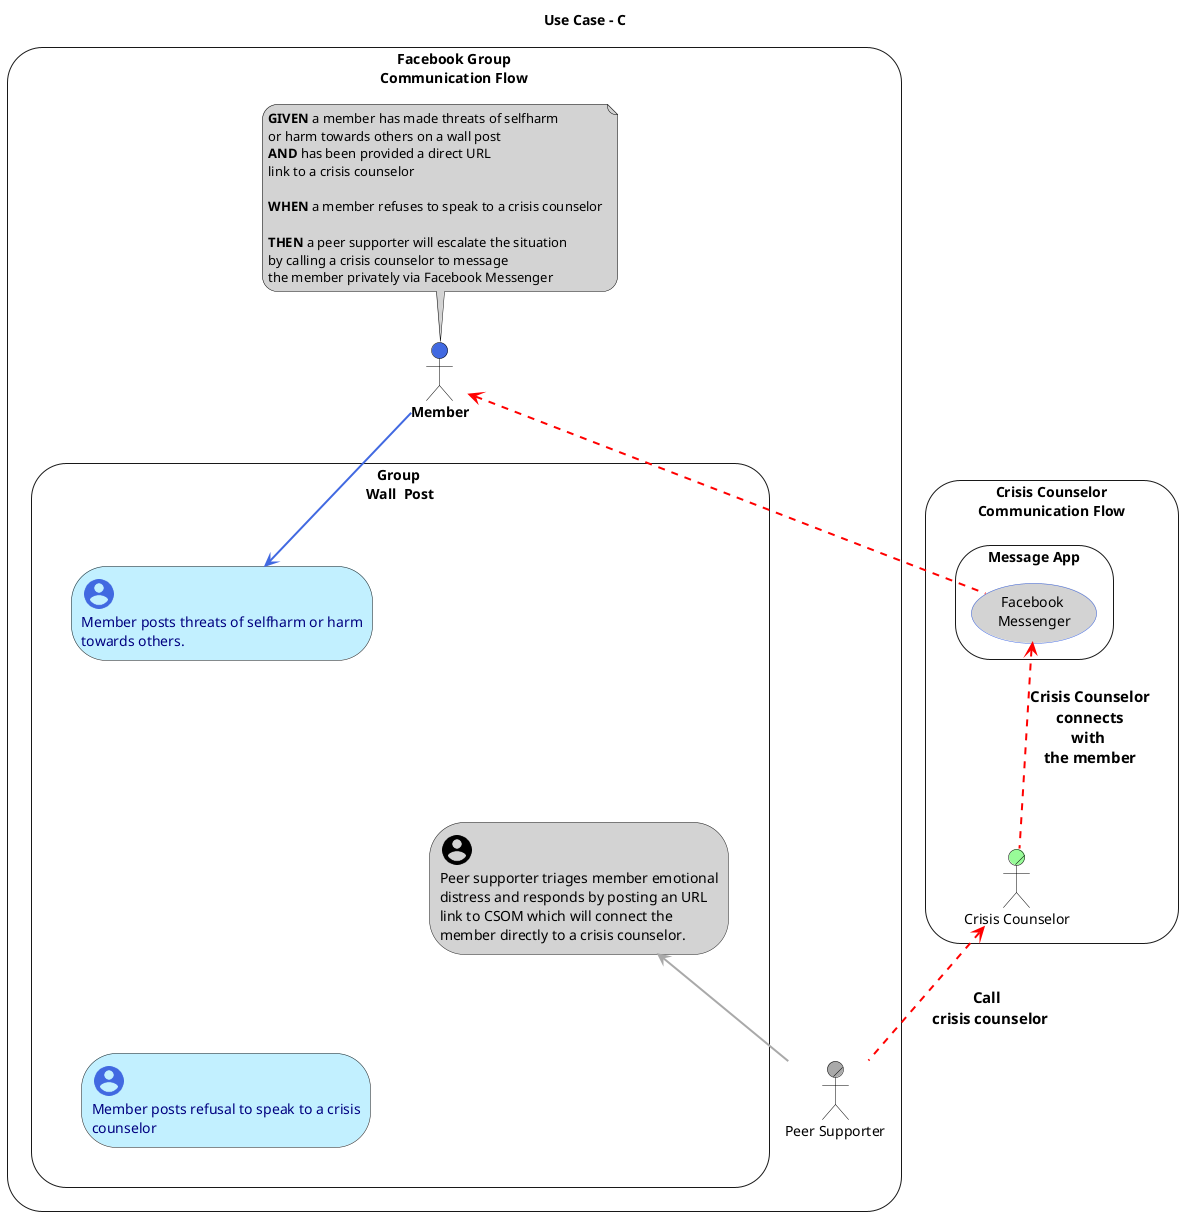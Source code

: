 'Diagram UI : https://www.planttext.com/
'Coding Documentation : https://plantuml.com/use-case-diagram#d50d8f9219a41435
@startuml

!include <material/account_circle.puml>
skinparam roundcorner 30

hide header
hide stereotype

skinparam actor {
  BackgroundColor<<actormember>> royalblue
  BackgroundColor<<actorcc>> palegreen
  BackgroundColor<<actorps>> darkgrey
  borderColor black
  FontColor black
  FontStyle bold
}

skinparam note {
  borderColor black
}

skinparam rectangle {
  roundCorner 70
  Shadowing false
  borderColor<<diagbox>> white
  BackgroundColor<<peerSup>> lightgrey
  fontcolor<<peerSup>> black
  BackgroundColor<<member>> application
  fontcolor<<member>> navy
  fontStyle<<member>> segoeui
}

skinparam usecase {
 BackgroundColor<<facebookmessenger>> lightgrey
 borderColor<<facebookmessenger>> royalblue
}


skinparam ranksep 50
skinparam nodesep 100

title Use Case - C

'-------FB: COMM FLOW-------
rectangle "Facebook Group\nCommunication Flow" as fbcommflow {

  actor :Member: as member <<actormember>>

'-------GIVEN + WHEN + THEN-------
  note top of member #LightGray
    <b>GIVEN</b> a member has made threats of selfharm
    or harm towards others on a wall post
    <b>AND</b> has been provided a direct URL
    link to a crisis counselor

    <b>WHEN</b> a member refuses to speak to a crisis counselor

    <b>THEN</b> a peer supporter will escalate the situation
    by calling a crisis counselor to message
    the member privately via Facebook Messenger
  end note

'-------FB : WALL POST FLOW-------
  actor/ :Peer Supporter: as ps <<actorps>>

  rectangle "Group \nWall  Post" as wallPost {
    rectangle " " as memberdiagbox <<diagbox>> {
      rectangle memberdiag1 <<member>> as "
          <color:RoyalBlue><size:0><$ma_account_circle*.75></size></color>
          Member posts threats of selfharm or harm
          towards others."

      rectangle memberdiag2 <<member>> as "
          <color:RoyalBlue><size:0><$ma_account_circle*.75></size></color>
          Member posts refusal to speak to a crisis
          counselor"
    }

    rectangle " " as psdiagbox <<diagbox>> {
      rectangle psdiag1 <<peerSup>> as "
          <color:black><size:25><$ma_account_circle*.75></size></color>
          Peer supporter triages member emotional
          distress and responds by posting an URL
          link to CSOM which will connect the
          member directly to a crisis counselor."
    }
  }

'-------DIAGLOG STRUCTURE-------
  memberdiag1 -[hidden]down--> memberdiag2

'-------DIAGLOG FLOW-------
  memberdiag1 -[hidden]-> psdiag1
  psdiag1 -[hidden]down-> memberdiag2 #line:lightgrey
}

'-------CRISIS COUNSELOR COMM FLOW-------
rectangle "Crisis Counselor\nCommunication Flow" as criscommflow {

  actor/ :Crisis Counselor: as cc <<actorcc>>

  rectangle "Message App" as msgAppfbmessenger {

    usecase "Facebook \nMessenger" as fbmessenger <<facebookmessenger>>
  }
}

'-------MEMBER POST-------
member -[#RoyalBlue,thickness=2]-> memberdiag1

'-------PEER SUPPORTER RESPONSE-------
ps -[#DarkGray,thickness=2]up-> psdiag1

'-------MEMBER TO CRISIS COUNSELOR FLOW -------
fbmessenger -[#Red,dashed,thickness=2]up-> member

cc -[#Red,dashed,thickness=2]up-> fbmessenger :<size:15>**Crisis Counselor**</size>\n <size:15>**connects**</size> \n<size:15>**with**</size> \n<size:15>**the member**</size>

'-------PEER SUPPORTER TO CRISIS COUNSELOR FLOW -------
ps -[#Red,dashed,thickness=2]up-> cc : <size:15>**Call**</size>  \n<size:15>**crisis counselor**</size>

@enduml
